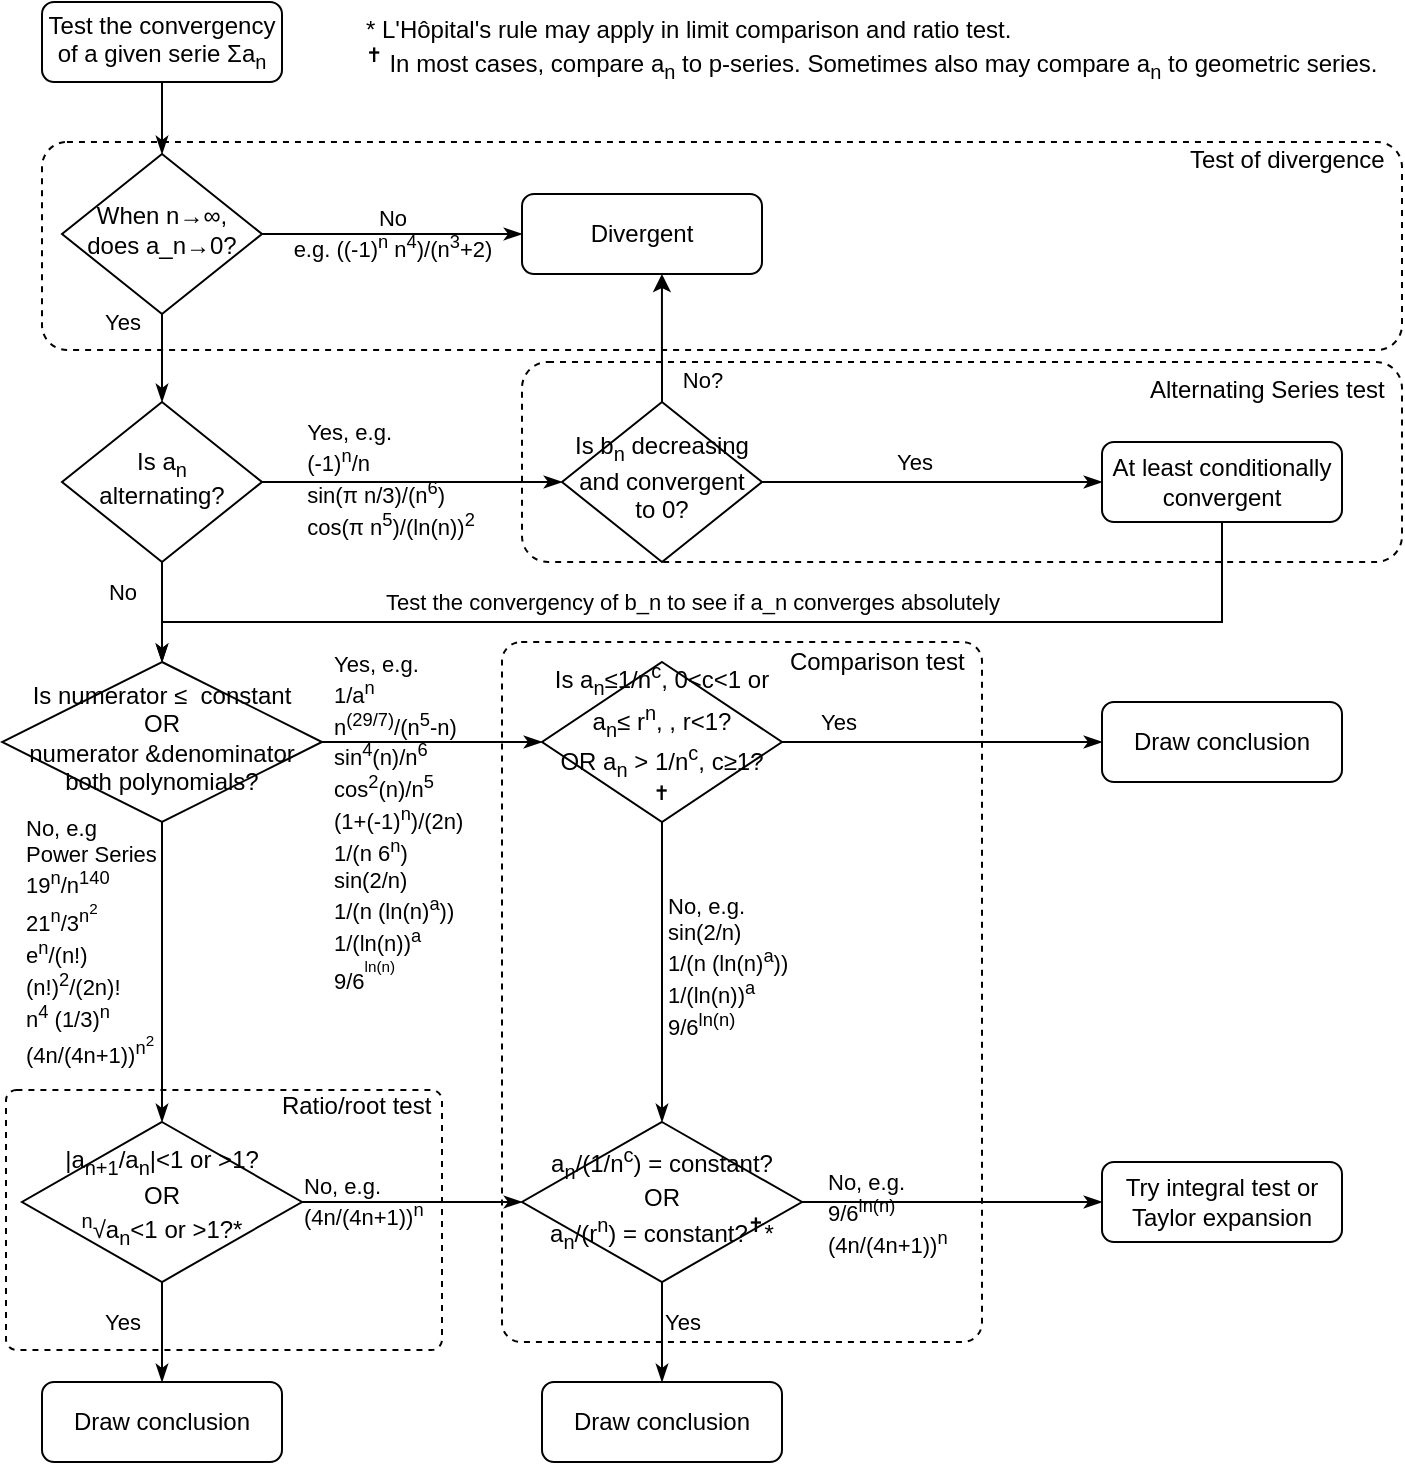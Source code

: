 <mxfile version="17.4.4" type="github">
  <diagram id="C5RBs43oDa-KdzZeNtuy" name="Page-1">
    <mxGraphModel dx="982" dy="656" grid="1" gridSize="10" guides="1" tooltips="1" connect="1" arrows="1" fold="1" page="1" pageScale="1" pageWidth="827" pageHeight="1169" math="0" shadow="0">
      <root>
        <mxCell id="WIyWlLk6GJQsqaUBKTNV-0" />
        <mxCell id="WIyWlLk6GJQsqaUBKTNV-1" parent="WIyWlLk6GJQsqaUBKTNV-0" />
        <mxCell id="axs2mokNIjlGmTJOTkwW-60" value="&lt;div align=&quot;right&quot;&gt;&lt;br&gt;&lt;/div&gt;&lt;div align=&quot;right&quot;&gt;&lt;br&gt;&lt;/div&gt;&lt;div align=&quot;right&quot;&gt;Comparison test &amp;nbsp; &lt;br&gt;&lt;/div&gt;&lt;div align=&quot;right&quot;&gt;&lt;br&gt;&lt;/div&gt;&lt;div align=&quot;right&quot;&gt;&lt;br&gt;&lt;/div&gt;&lt;div align=&quot;right&quot;&gt;&lt;br&gt;&lt;/div&gt;&lt;div align=&quot;right&quot;&gt;&lt;br&gt;&lt;/div&gt;&lt;div align=&quot;right&quot;&gt;&lt;br&gt;&lt;/div&gt;&lt;div align=&quot;right&quot;&gt;&lt;br&gt;&lt;/div&gt;&lt;div align=&quot;right&quot;&gt;&lt;br&gt;&lt;/div&gt;&lt;div align=&quot;right&quot;&gt;&lt;br&gt;&lt;/div&gt;&lt;div align=&quot;right&quot;&gt;&lt;br&gt;&lt;/div&gt;&lt;div align=&quot;right&quot;&gt;&lt;br&gt;&lt;/div&gt;&lt;div align=&quot;right&quot;&gt;&lt;br&gt;&lt;/div&gt;&lt;div align=&quot;right&quot;&gt;&lt;br&gt;&lt;/div&gt;&lt;div align=&quot;right&quot;&gt;&lt;br&gt;&lt;/div&gt;&lt;div align=&quot;right&quot;&gt;&amp;nbsp;&amp;nbsp; &lt;br&gt;&lt;/div&gt;&lt;div align=&quot;right&quot;&gt;&lt;br&gt;&lt;/div&gt;&lt;div align=&quot;right&quot;&gt;&lt;br&gt;&lt;/div&gt;&lt;div align=&quot;right&quot;&gt;&lt;br&gt;&lt;/div&gt;&lt;div align=&quot;right&quot;&gt;&lt;br&gt;&lt;/div&gt;&lt;div align=&quot;right&quot;&gt;&lt;br&gt;&lt;/div&gt;&lt;div align=&quot;right&quot;&gt;&lt;br&gt;&lt;/div&gt;&lt;div align=&quot;right&quot;&gt;&lt;br&gt;&lt;/div&gt;&lt;div&gt;&lt;br&gt;&lt;/div&gt;&lt;div&gt;&lt;br&gt;&lt;/div&gt;&lt;div&gt;&lt;br&gt;&lt;/div&gt;&lt;div&gt;&lt;br&gt;&lt;/div&gt;" style="rounded=1;whiteSpace=wrap;html=1;dashed=1;fillColor=none;align=right;arcSize=4;labelBackgroundColor=none;" vertex="1" parent="WIyWlLk6GJQsqaUBKTNV-1">
          <mxGeometry x="280" y="360" width="240" height="350" as="geometry" />
        </mxCell>
        <mxCell id="axs2mokNIjlGmTJOTkwW-61" value="&lt;div align=&quot;right&quot;&gt;&lt;br&gt;&lt;/div&gt;&lt;div align=&quot;right&quot;&gt;&lt;br&gt;&lt;/div&gt;&lt;div align=&quot;right&quot;&gt;Ratio/root test&amp;nbsp; &lt;br&gt;&lt;/div&gt;&lt;div align=&quot;right&quot;&gt;&lt;br&gt;&lt;/div&gt;&lt;div align=&quot;right&quot;&gt;&lt;br&gt;&lt;/div&gt;&lt;div align=&quot;right&quot;&gt;&lt;br&gt;&lt;/div&gt;&lt;div align=&quot;right&quot;&gt;&lt;br&gt;&lt;/div&gt;&lt;div align=&quot;right&quot;&gt;&lt;br&gt;&lt;/div&gt;&lt;div align=&quot;right&quot;&gt;&lt;br&gt;&lt;/div&gt;&lt;div align=&quot;right&quot;&gt;&lt;br&gt;&lt;/div&gt;&lt;div align=&quot;right&quot;&gt;&lt;br&gt;&lt;/div&gt;&lt;div align=&quot;right&quot;&gt;&lt;br&gt;&lt;/div&gt;&lt;div align=&quot;right&quot;&gt;&lt;br&gt;&lt;/div&gt;" style="rounded=1;whiteSpace=wrap;html=1;dashed=1;fillColor=none;align=right;arcSize=4;labelBackgroundColor=none;" vertex="1" parent="WIyWlLk6GJQsqaUBKTNV-1">
          <mxGeometry x="32" y="584" width="218" height="130" as="geometry" />
        </mxCell>
        <mxCell id="axs2mokNIjlGmTJOTkwW-10" value="&lt;div align=&quot;right&quot;&gt;&lt;br&gt;&lt;/div&gt;&lt;div align=&quot;right&quot;&gt;&lt;br&gt;&lt;/div&gt;&lt;div align=&quot;right&quot;&gt;Alternating Series test&amp;nbsp;&amp;nbsp; &lt;br&gt;&lt;/div&gt;&lt;div align=&quot;right&quot;&gt;&lt;br&gt;&lt;/div&gt;&lt;div align=&quot;right&quot;&gt;&lt;br&gt;&lt;/div&gt;&lt;div align=&quot;right&quot;&gt;&lt;br&gt;&lt;/div&gt;&lt;div align=&quot;right&quot;&gt;&lt;br&gt;&lt;/div&gt;&lt;div align=&quot;right&quot;&gt;&lt;br&gt;&lt;/div&gt;&lt;div align=&quot;right&quot;&gt;&lt;br&gt;&lt;/div&gt;&lt;div align=&quot;right&quot;&gt;&lt;br&gt;&lt;/div&gt;" style="rounded=1;whiteSpace=wrap;html=1;dashed=1;fillColor=none;align=right;arcSize=13;labelBackgroundColor=none;" vertex="1" parent="WIyWlLk6GJQsqaUBKTNV-1">
          <mxGeometry x="290" y="220" width="440" height="100" as="geometry" />
        </mxCell>
        <mxCell id="axs2mokNIjlGmTJOTkwW-2" value="&lt;div align=&quot;right&quot;&gt;&lt;span style=&quot;white-space: pre&quot;&gt;	&lt;/span&gt;&lt;span style=&quot;white-space: pre&quot;&gt;	&lt;/span&gt;&lt;span style=&quot;white-space: pre&quot;&gt;	&lt;/span&gt;&lt;span style=&quot;white-space: pre&quot;&gt;	&lt;/span&gt;&lt;span style=&quot;white-space: pre&quot;&gt;	&lt;/span&gt;&lt;span style=&quot;white-space: pre&quot;&gt;	&lt;/span&gt;&lt;span style=&quot;white-space: pre&quot;&gt;	&lt;/span&gt;&lt;span style=&quot;white-space: pre&quot;&gt;	&lt;/span&gt;&lt;span style=&quot;white-space: pre&quot;&gt;	&lt;/span&gt;&lt;span style=&quot;white-space: pre&quot;&gt;	&lt;/span&gt;&lt;span style=&quot;white-space: pre&quot;&gt;	&lt;/span&gt;&lt;span style=&quot;white-space: pre&quot;&gt;	&lt;/span&gt;&lt;span style=&quot;white-space: pre&quot;&gt;	&lt;/span&gt;&lt;span style=&quot;white-space: pre&quot;&gt;	&lt;/span&gt;&lt;span style=&quot;white-space: pre&quot;&gt;	&lt;/span&gt;&lt;span style=&quot;white-space: pre&quot;&gt;	&lt;/span&gt;&lt;span style=&quot;white-space: pre&quot;&gt;	&lt;/span&gt;&lt;span style=&quot;white-space: pre&quot;&gt;	&lt;/span&gt;Test of divergence&amp;nbsp;&amp;nbsp; &lt;br&gt;&lt;/div&gt;&lt;div align=&quot;right&quot;&gt;&lt;br&gt;&lt;/div&gt;&lt;div align=&quot;right&quot;&gt;&lt;br&gt;&lt;/div&gt;&lt;div align=&quot;right&quot;&gt;&lt;br&gt;&lt;/div&gt;&lt;div align=&quot;right&quot;&gt;&lt;br&gt;&lt;/div&gt;&lt;div align=&quot;right&quot;&gt;&lt;br&gt;&lt;/div&gt;&lt;div align=&quot;right&quot;&gt;&lt;br&gt;&lt;/div&gt;" style="rounded=1;whiteSpace=wrap;html=1;dashed=1;fillColor=none;align=right;arcSize=12;labelBackgroundColor=none;" vertex="1" parent="WIyWlLk6GJQsqaUBKTNV-1">
          <mxGeometry x="50" y="110" width="680" height="104" as="geometry" />
        </mxCell>
        <mxCell id="axs2mokNIjlGmTJOTkwW-26" style="edgeStyle=orthogonalEdgeStyle;rounded=0;orthogonalLoop=1;jettySize=auto;html=1;exitX=0.5;exitY=1;exitDx=0;exitDy=0;endArrow=classicThin;endFill=1;labelBackgroundColor=none;" edge="1" parent="WIyWlLk6GJQsqaUBKTNV-1" source="WIyWlLk6GJQsqaUBKTNV-3" target="WIyWlLk6GJQsqaUBKTNV-6">
          <mxGeometry relative="1" as="geometry" />
        </mxCell>
        <mxCell id="WIyWlLk6GJQsqaUBKTNV-3" value="Test the convergency of a given serie Σa&lt;sub&gt;n&lt;/sub&gt;" style="rounded=1;whiteSpace=wrap;html=1;fontSize=12;glass=0;strokeWidth=1;shadow=0;labelBackgroundColor=none;" parent="WIyWlLk6GJQsqaUBKTNV-1" vertex="1">
          <mxGeometry x="50" y="40" width="120" height="40" as="geometry" />
        </mxCell>
        <mxCell id="axs2mokNIjlGmTJOTkwW-28" style="edgeStyle=orthogonalEdgeStyle;rounded=0;orthogonalLoop=1;jettySize=auto;html=1;exitX=0.5;exitY=1;exitDx=0;exitDy=0;entryX=0.5;entryY=0;entryDx=0;entryDy=0;endArrow=classicThin;endFill=1;labelBackgroundColor=none;" edge="1" parent="WIyWlLk6GJQsqaUBKTNV-1" source="WIyWlLk6GJQsqaUBKTNV-6" target="WIyWlLk6GJQsqaUBKTNV-10">
          <mxGeometry relative="1" as="geometry" />
        </mxCell>
        <mxCell id="axs2mokNIjlGmTJOTkwW-29" value="Yes" style="edgeLabel;html=1;align=center;verticalAlign=middle;resizable=0;points=[];labelBackgroundColor=none;" vertex="1" connectable="0" parent="axs2mokNIjlGmTJOTkwW-28">
          <mxGeometry x="0.733" y="2" relative="1" as="geometry">
            <mxPoint x="-22" y="-34" as="offset" />
          </mxGeometry>
        </mxCell>
        <mxCell id="axs2mokNIjlGmTJOTkwW-70" value="&lt;div&gt;No&lt;/div&gt;&lt;div&gt;e.g. ((-1)&lt;sup&gt;n&lt;/sup&gt; n&lt;sup&gt;4&lt;/sup&gt;)/(n&lt;sup&gt;3&lt;/sup&gt;+2)&lt;/div&gt;" style="edgeStyle=orthogonalEdgeStyle;rounded=0;orthogonalLoop=1;jettySize=auto;html=1;entryX=0;entryY=0.5;entryDx=0;entryDy=0;labelBackgroundColor=none;endArrow=classicThin;endFill=1;" edge="1" parent="WIyWlLk6GJQsqaUBKTNV-1" source="WIyWlLk6GJQsqaUBKTNV-6" target="WIyWlLk6GJQsqaUBKTNV-7">
          <mxGeometry relative="1" as="geometry" />
        </mxCell>
        <mxCell id="WIyWlLk6GJQsqaUBKTNV-6" value="When n→∞, does a_n→0?" style="rhombus;whiteSpace=wrap;html=1;shadow=0;fontFamily=Helvetica;fontSize=12;align=center;strokeWidth=1;spacing=6;spacingTop=-4;labelBackgroundColor=none;" parent="WIyWlLk6GJQsqaUBKTNV-1" vertex="1">
          <mxGeometry x="60" y="116" width="100" height="80" as="geometry" />
        </mxCell>
        <mxCell id="WIyWlLk6GJQsqaUBKTNV-7" value="Divergent" style="rounded=1;whiteSpace=wrap;html=1;fontSize=12;glass=0;strokeWidth=1;shadow=0;labelBackgroundColor=none;" parent="WIyWlLk6GJQsqaUBKTNV-1" vertex="1">
          <mxGeometry x="290" y="136" width="120" height="40" as="geometry" />
        </mxCell>
        <mxCell id="axs2mokNIjlGmTJOTkwW-23" style="edgeStyle=orthogonalEdgeStyle;rounded=0;orthogonalLoop=1;jettySize=auto;html=1;exitX=1;exitY=0.5;exitDx=0;exitDy=0;entryX=0;entryY=0.5;entryDx=0;entryDy=0;endArrow=classicThin;endFill=1;labelBackgroundColor=none;" edge="1" parent="WIyWlLk6GJQsqaUBKTNV-1" source="WIyWlLk6GJQsqaUBKTNV-10" target="axs2mokNIjlGmTJOTkwW-6">
          <mxGeometry relative="1" as="geometry" />
        </mxCell>
        <mxCell id="axs2mokNIjlGmTJOTkwW-25" value="&lt;div align=&quot;left&quot;&gt;Yes, e.g. &lt;/div&gt;&lt;div align=&quot;left&quot;&gt;(-1)&lt;sup&gt;n&lt;/sup&gt;/n&lt;/div&gt;&lt;div align=&quot;left&quot;&gt;sin(π n/3)/(n&lt;sup&gt;6&lt;/sup&gt;)&lt;/div&gt;&lt;div align=&quot;left&quot;&gt;cos(π n&lt;sup&gt;5&lt;/sup&gt;)/(ln(n))&lt;sup&gt;2&lt;/sup&gt;&lt;br&gt;&lt;/div&gt;" style="edgeLabel;html=1;align=center;verticalAlign=middle;resizable=0;points=[];labelBackgroundColor=none;" vertex="1" connectable="0" parent="axs2mokNIjlGmTJOTkwW-23">
          <mxGeometry x="-0.153" relative="1" as="geometry">
            <mxPoint y="-1" as="offset" />
          </mxGeometry>
        </mxCell>
        <mxCell id="axs2mokNIjlGmTJOTkwW-30" style="edgeStyle=orthogonalEdgeStyle;rounded=0;orthogonalLoop=1;jettySize=auto;html=1;exitX=0.5;exitY=1;exitDx=0;exitDy=0;entryX=0.5;entryY=0;entryDx=0;entryDy=0;endArrow=classicThin;endFill=1;labelBackgroundColor=none;" edge="1" parent="WIyWlLk6GJQsqaUBKTNV-1" source="WIyWlLk6GJQsqaUBKTNV-10" target="axs2mokNIjlGmTJOTkwW-12">
          <mxGeometry relative="1" as="geometry" />
        </mxCell>
        <mxCell id="axs2mokNIjlGmTJOTkwW-33" value="No" style="edgeLabel;html=1;align=center;verticalAlign=middle;resizable=0;points=[];labelBackgroundColor=none;" vertex="1" connectable="0" parent="axs2mokNIjlGmTJOTkwW-30">
          <mxGeometry x="-0.4" y="2" relative="1" as="geometry">
            <mxPoint x="-22" as="offset" />
          </mxGeometry>
        </mxCell>
        <mxCell id="WIyWlLk6GJQsqaUBKTNV-10" value="Is a&lt;sub&gt;n&lt;/sub&gt; alternating?" style="rhombus;whiteSpace=wrap;html=1;shadow=0;fontFamily=Helvetica;fontSize=12;align=center;strokeWidth=1;spacing=6;spacingTop=-4;labelBackgroundColor=none;" parent="WIyWlLk6GJQsqaUBKTNV-1" vertex="1">
          <mxGeometry x="60" y="240" width="100" height="80" as="geometry" />
        </mxCell>
        <mxCell id="axs2mokNIjlGmTJOTkwW-31" style="edgeStyle=orthogonalEdgeStyle;rounded=0;orthogonalLoop=1;jettySize=auto;html=1;exitX=0.5;exitY=1;exitDx=0;exitDy=0;entryX=0.5;entryY=0;entryDx=0;entryDy=0;endArrow=classicThin;endFill=1;labelBackgroundColor=none;" edge="1" parent="WIyWlLk6GJQsqaUBKTNV-1" source="WIyWlLk6GJQsqaUBKTNV-12" target="axs2mokNIjlGmTJOTkwW-12">
          <mxGeometry relative="1" as="geometry">
            <Array as="points">
              <mxPoint x="640" y="350" />
              <mxPoint x="110" y="350" />
            </Array>
          </mxGeometry>
        </mxCell>
        <mxCell id="axs2mokNIjlGmTJOTkwW-32" value="Test the convergency of b_n to see if a_n converges absolutely" style="edgeLabel;html=1;align=center;verticalAlign=middle;resizable=0;points=[];labelBackgroundColor=none;" vertex="1" connectable="0" parent="axs2mokNIjlGmTJOTkwW-31">
          <mxGeometry x="0.131" y="1" relative="1" as="geometry">
            <mxPoint x="24" y="-11" as="offset" />
          </mxGeometry>
        </mxCell>
        <mxCell id="WIyWlLk6GJQsqaUBKTNV-12" value="At least conditionally convergent" style="rounded=1;whiteSpace=wrap;html=1;fontSize=12;glass=0;strokeWidth=1;shadow=0;labelBackgroundColor=none;" parent="WIyWlLk6GJQsqaUBKTNV-1" vertex="1">
          <mxGeometry x="580" y="260" width="120" height="40" as="geometry" />
        </mxCell>
        <mxCell id="axs2mokNIjlGmTJOTkwW-7" value="Yes" style="edgeStyle=orthogonalEdgeStyle;rounded=0;orthogonalLoop=1;jettySize=auto;html=1;exitX=1;exitY=0.5;exitDx=0;exitDy=0;endArrow=classicThin;endFill=1;labelBackgroundColor=none;" edge="1" parent="WIyWlLk6GJQsqaUBKTNV-1" source="axs2mokNIjlGmTJOTkwW-6" target="WIyWlLk6GJQsqaUBKTNV-12">
          <mxGeometry x="-0.111" y="10" relative="1" as="geometry">
            <mxPoint as="offset" />
          </mxGeometry>
        </mxCell>
        <mxCell id="axs2mokNIjlGmTJOTkwW-8" style="edgeStyle=orthogonalEdgeStyle;rounded=0;orthogonalLoop=1;jettySize=auto;html=1;exitX=0.5;exitY=0;exitDx=0;exitDy=0;entryX=0.583;entryY=1;entryDx=0;entryDy=0;entryPerimeter=0;labelBackgroundColor=none;" edge="1" parent="WIyWlLk6GJQsqaUBKTNV-1" source="axs2mokNIjlGmTJOTkwW-6" target="WIyWlLk6GJQsqaUBKTNV-7">
          <mxGeometry relative="1" as="geometry">
            <mxPoint x="360" y="420" as="targetPoint" />
          </mxGeometry>
        </mxCell>
        <mxCell id="axs2mokNIjlGmTJOTkwW-9" value="No?" style="edgeLabel;html=1;align=center;verticalAlign=middle;resizable=0;points=[];labelBackgroundColor=none;" vertex="1" connectable="0" parent="axs2mokNIjlGmTJOTkwW-8">
          <mxGeometry x="-0.367" y="-2" relative="1" as="geometry">
            <mxPoint x="18" y="9" as="offset" />
          </mxGeometry>
        </mxCell>
        <mxCell id="axs2mokNIjlGmTJOTkwW-6" value="Is b&lt;sub&gt;n&lt;/sub&gt; decreasing and convergent to 0?" style="rhombus;whiteSpace=wrap;html=1;shadow=0;fontFamily=Helvetica;fontSize=12;align=center;strokeWidth=1;spacing=6;spacingTop=-4;labelBackgroundColor=none;" vertex="1" parent="WIyWlLk6GJQsqaUBKTNV-1">
          <mxGeometry x="310" y="240" width="100" height="80" as="geometry" />
        </mxCell>
        <mxCell id="axs2mokNIjlGmTJOTkwW-18" style="edgeStyle=orthogonalEdgeStyle;rounded=0;orthogonalLoop=1;jettySize=auto;html=1;exitX=1;exitY=0.5;exitDx=0;exitDy=0;endArrow=classicThin;endFill=1;labelBackgroundColor=none;" edge="1" parent="WIyWlLk6GJQsqaUBKTNV-1" source="axs2mokNIjlGmTJOTkwW-12" target="axs2mokNIjlGmTJOTkwW-17">
          <mxGeometry relative="1" as="geometry" />
        </mxCell>
        <mxCell id="axs2mokNIjlGmTJOTkwW-34" value="&lt;div&gt;Yes, e.g.&lt;/div&gt;&lt;div&gt;1/a&lt;sup&gt;n&lt;/sup&gt;&lt;br&gt;&lt;/div&gt;&lt;div&gt;n&lt;sup&gt;(29/7)&lt;/sup&gt;/(n&lt;sup&gt;5&lt;/sup&gt;-n)&lt;/div&gt;&lt;div&gt;sin&lt;sup&gt;4&lt;/sup&gt;(n)/n&lt;sup&gt;6&lt;/sup&gt;&lt;/div&gt;&lt;div&gt;cos&lt;sup&gt;2&lt;/sup&gt;(n)/n&lt;sup&gt;5&lt;/sup&gt;&lt;/div&gt;&lt;div&gt;(1+(-1)&lt;sup&gt;n&lt;/sup&gt;)/(2n)&lt;br&gt;&lt;/div&gt;&lt;div&gt;1/(n 6&lt;sup&gt;n&lt;/sup&gt;)&lt;/div&gt;&lt;div&gt;sin(2/n)&lt;/div&gt;&lt;div&gt;1/(n (ln(n)&lt;sup&gt;a&lt;/sup&gt;))&lt;/div&gt;&lt;div&gt;1/(ln(n))&lt;sup&gt;a&lt;/sup&gt;&lt;br&gt;9/6&lt;sup&gt;&lt;sup&gt;ln(n)&lt;/sup&gt;&lt;/sup&gt;&lt;/div&gt;" style="edgeLabel;html=1;align=left;verticalAlign=middle;resizable=0;points=[];labelBackgroundColor=none;" vertex="1" connectable="0" parent="axs2mokNIjlGmTJOTkwW-18">
          <mxGeometry x="-0.224" y="2" relative="1" as="geometry">
            <mxPoint x="-39" y="42" as="offset" />
          </mxGeometry>
        </mxCell>
        <mxCell id="axs2mokNIjlGmTJOTkwW-39" style="edgeStyle=orthogonalEdgeStyle;rounded=0;orthogonalLoop=1;jettySize=auto;html=1;exitX=0.5;exitY=1;exitDx=0;exitDy=0;endArrow=classicThin;endFill=1;labelBackgroundColor=none;" edge="1" parent="WIyWlLk6GJQsqaUBKTNV-1" source="axs2mokNIjlGmTJOTkwW-12" target="axs2mokNIjlGmTJOTkwW-38">
          <mxGeometry relative="1" as="geometry" />
        </mxCell>
        <mxCell id="axs2mokNIjlGmTJOTkwW-45" value="&lt;div&gt;No, e.g&lt;/div&gt;&lt;div&gt;Power Series&lt;br&gt; &lt;/div&gt;&lt;div&gt;19&lt;sup&gt;n&lt;/sup&gt;/n&lt;sup&gt;140&lt;/sup&gt;&lt;/div&gt;&lt;div&gt;21&lt;sup&gt;n&lt;/sup&gt;/3&lt;sup&gt;n&lt;sup&gt;2&lt;/sup&gt;&lt;/sup&gt;&lt;/div&gt;&lt;div&gt;e&lt;sup&gt;n&lt;/sup&gt;/(n!)&lt;br&gt;&lt;/div&gt;&lt;div&gt;(n!)&lt;sup&gt;2&lt;/sup&gt;/(2n)!&lt;/div&gt;&lt;div&gt;n&lt;sup&gt;4&lt;/sup&gt; (1/3)&lt;sup&gt;n&lt;/sup&gt;&lt;/div&gt;&lt;div&gt;(4n/(4n+1))&lt;sup&gt;n&lt;sup&gt;2&lt;/sup&gt;&lt;/sup&gt;&lt;br&gt;&lt;/div&gt;" style="edgeLabel;html=1;align=left;verticalAlign=middle;resizable=0;points=[];labelBackgroundColor=none;" vertex="1" connectable="0" parent="axs2mokNIjlGmTJOTkwW-39">
          <mxGeometry x="-0.26" y="2" relative="1" as="geometry">
            <mxPoint x="-72" y="4" as="offset" />
          </mxGeometry>
        </mxCell>
        <mxCell id="axs2mokNIjlGmTJOTkwW-12" value="&lt;div&gt;Is numerator ≤&amp;nbsp; constant&lt;/div&gt;&lt;div&gt;OR&lt;/div&gt;&lt;div&gt; numerator &amp;amp;denominator both polynomials?&lt;/div&gt;" style="rhombus;whiteSpace=wrap;html=1;shadow=0;fontFamily=Helvetica;fontSize=12;align=center;strokeWidth=1;spacing=6;spacingTop=-4;labelBackgroundColor=none;" vertex="1" parent="WIyWlLk6GJQsqaUBKTNV-1">
          <mxGeometry x="30" y="370" width="160" height="80" as="geometry" />
        </mxCell>
        <mxCell id="axs2mokNIjlGmTJOTkwW-40" style="edgeStyle=orthogonalEdgeStyle;rounded=0;orthogonalLoop=1;jettySize=auto;html=1;exitX=0.5;exitY=1;exitDx=0;exitDy=0;endArrow=classicThin;endFill=1;labelBackgroundColor=none;" edge="1" parent="WIyWlLk6GJQsqaUBKTNV-1" source="axs2mokNIjlGmTJOTkwW-17" target="axs2mokNIjlGmTJOTkwW-35">
          <mxGeometry relative="1" as="geometry" />
        </mxCell>
        <mxCell id="axs2mokNIjlGmTJOTkwW-41" value="&lt;div&gt;No, e.g.&lt;/div&gt;&lt;div&gt;sin(2/n)&lt;/div&gt;&lt;div&gt;1/(n (ln(n)&lt;sup&gt;a&lt;/sup&gt;))&lt;/div&gt;&lt;div&gt;1/(ln(n))&lt;sup&gt;a&lt;/sup&gt;&lt;/div&gt;&lt;div&gt;9/6&lt;sup&gt;ln(n)&lt;/sup&gt;&lt;/div&gt;" style="edgeLabel;html=1;align=left;verticalAlign=middle;resizable=0;points=[];labelBackgroundColor=none;" vertex="1" connectable="0" parent="axs2mokNIjlGmTJOTkwW-40">
          <mxGeometry x="-0.04" y="1" relative="1" as="geometry">
            <mxPoint as="offset" />
          </mxGeometry>
        </mxCell>
        <mxCell id="axs2mokNIjlGmTJOTkwW-54" value="Yes" style="edgeStyle=orthogonalEdgeStyle;rounded=0;orthogonalLoop=1;jettySize=auto;html=1;exitX=1;exitY=0.5;exitDx=0;exitDy=0;entryX=0;entryY=0.5;entryDx=0;entryDy=0;endArrow=classicThin;endFill=1;labelBackgroundColor=none;" edge="1" parent="WIyWlLk6GJQsqaUBKTNV-1" source="axs2mokNIjlGmTJOTkwW-17" target="axs2mokNIjlGmTJOTkwW-53">
          <mxGeometry x="-0.647" y="10" relative="1" as="geometry">
            <mxPoint as="offset" />
          </mxGeometry>
        </mxCell>
        <mxCell id="axs2mokNIjlGmTJOTkwW-17" value="&lt;div&gt;Is a&lt;sub&gt;n&lt;/sub&gt;≤1/n&lt;sup&gt;c&lt;/sup&gt;, 0&amp;lt;c&amp;lt;1 or a&lt;sub&gt;n&lt;/sub&gt;≤ r&lt;sup&gt;n&lt;/sup&gt;, , r&amp;lt;1?&lt;/div&gt;&lt;div&gt;OR a&lt;sub&gt;n&lt;/sub&gt; &amp;gt; 1/n&lt;sup&gt;c&lt;/sup&gt;, c≥1?&lt;sup&gt; ✝&lt;/sup&gt;&lt;/div&gt;" style="rhombus;whiteSpace=wrap;html=1;shadow=0;fontFamily=Helvetica;fontSize=12;align=center;strokeWidth=1;spacing=6;spacingTop=-4;labelBackgroundColor=none;" vertex="1" parent="WIyWlLk6GJQsqaUBKTNV-1">
          <mxGeometry x="300" y="370" width="120" height="80" as="geometry" />
        </mxCell>
        <mxCell id="axs2mokNIjlGmTJOTkwW-51" style="edgeStyle=orthogonalEdgeStyle;rounded=0;orthogonalLoop=1;jettySize=auto;html=1;exitX=1;exitY=0.5;exitDx=0;exitDy=0;entryX=0;entryY=0.5;entryDx=0;entryDy=0;endArrow=classicThin;endFill=1;labelBackgroundColor=none;" edge="1" parent="WIyWlLk6GJQsqaUBKTNV-1" source="axs2mokNIjlGmTJOTkwW-35" target="axs2mokNIjlGmTJOTkwW-50">
          <mxGeometry relative="1" as="geometry" />
        </mxCell>
        <mxCell id="axs2mokNIjlGmTJOTkwW-52" value="&lt;div&gt;No, e.g. &lt;br&gt;&lt;/div&gt;&lt;div&gt;9/6&lt;sup&gt;ln(n)&lt;/sup&gt;&lt;br&gt;&lt;div&gt;(4n/(4n+1))&lt;sup&gt;n&lt;/sup&gt;&lt;/div&gt;&lt;/div&gt;" style="edgeLabel;html=1;align=left;verticalAlign=middle;resizable=0;points=[];labelBackgroundColor=none;" vertex="1" connectable="0" parent="axs2mokNIjlGmTJOTkwW-51">
          <mxGeometry x="-0.075" y="-1" relative="1" as="geometry">
            <mxPoint x="-59" y="5" as="offset" />
          </mxGeometry>
        </mxCell>
        <mxCell id="axs2mokNIjlGmTJOTkwW-59" value="&lt;div&gt;Yes&lt;/div&gt;" style="edgeStyle=orthogonalEdgeStyle;rounded=0;orthogonalLoop=1;jettySize=auto;html=1;exitX=0.5;exitY=1;exitDx=0;exitDy=0;entryX=0.5;entryY=0;entryDx=0;entryDy=0;endArrow=classicThin;endFill=1;labelBackgroundColor=none;" edge="1" parent="WIyWlLk6GJQsqaUBKTNV-1" source="axs2mokNIjlGmTJOTkwW-35" target="axs2mokNIjlGmTJOTkwW-58">
          <mxGeometry x="-0.2" y="10" relative="1" as="geometry">
            <Array as="points">
              <mxPoint x="360" y="700" />
              <mxPoint x="360" y="700" />
            </Array>
            <mxPoint as="offset" />
          </mxGeometry>
        </mxCell>
        <mxCell id="axs2mokNIjlGmTJOTkwW-35" value="&lt;div&gt;a&lt;sub&gt;n&lt;/sub&gt;/(1/n&lt;sup&gt;c&lt;/sup&gt;) = constant?&lt;/div&gt;&lt;div&gt;OR&lt;br&gt;&lt;/div&gt;&lt;div&gt;a&lt;sub&gt;n&lt;/sub&gt;/(r&lt;sup&gt;n&lt;/sup&gt;) = constant?&lt;sup&gt;✝&lt;/sup&gt;*&lt;br&gt;&lt;/div&gt;" style="rhombus;whiteSpace=wrap;html=1;shadow=0;fontFamily=Helvetica;fontSize=12;align=center;strokeWidth=1;spacing=6;spacingTop=-4;labelBackgroundColor=none;" vertex="1" parent="WIyWlLk6GJQsqaUBKTNV-1">
          <mxGeometry x="290" y="600" width="140" height="80" as="geometry" />
        </mxCell>
        <mxCell id="axs2mokNIjlGmTJOTkwW-43" style="edgeStyle=orthogonalEdgeStyle;rounded=0;orthogonalLoop=1;jettySize=auto;html=1;exitX=1;exitY=0.5;exitDx=0;exitDy=0;entryX=0;entryY=0.5;entryDx=0;entryDy=0;endArrow=classicThin;endFill=1;labelBackgroundColor=none;" edge="1" parent="WIyWlLk6GJQsqaUBKTNV-1" source="axs2mokNIjlGmTJOTkwW-38" target="axs2mokNIjlGmTJOTkwW-35">
          <mxGeometry relative="1" as="geometry">
            <mxPoint x="240" y="640" as="targetPoint" />
          </mxGeometry>
        </mxCell>
        <mxCell id="axs2mokNIjlGmTJOTkwW-44" value="&lt;div&gt;No, e.g.&lt;/div&gt;&lt;div&gt;(4n/(4n+1))&lt;sup&gt;n&lt;/sup&gt;&lt;/div&gt;" style="edgeLabel;html=1;align=left;verticalAlign=middle;resizable=0;points=[];labelBackgroundColor=none;" vertex="1" connectable="0" parent="axs2mokNIjlGmTJOTkwW-43">
          <mxGeometry x="-0.171" y="-1" relative="1" as="geometry">
            <mxPoint x="-47" y="-1" as="offset" />
          </mxGeometry>
        </mxCell>
        <mxCell id="axs2mokNIjlGmTJOTkwW-56" style="edgeStyle=orthogonalEdgeStyle;rounded=0;orthogonalLoop=1;jettySize=auto;html=1;exitX=0.5;exitY=1;exitDx=0;exitDy=0;entryX=0.5;entryY=0;entryDx=0;entryDy=0;endArrow=classicThin;endFill=1;labelBackgroundColor=none;" edge="1" parent="WIyWlLk6GJQsqaUBKTNV-1" source="axs2mokNIjlGmTJOTkwW-38" target="axs2mokNIjlGmTJOTkwW-55">
          <mxGeometry relative="1" as="geometry" />
        </mxCell>
        <mxCell id="axs2mokNIjlGmTJOTkwW-57" value="Yes" style="edgeLabel;html=1;align=center;verticalAlign=middle;resizable=0;points=[];labelBackgroundColor=none;" vertex="1" connectable="0" parent="axs2mokNIjlGmTJOTkwW-56">
          <mxGeometry x="0.08" y="2" relative="1" as="geometry">
            <mxPoint x="-22" y="-7" as="offset" />
          </mxGeometry>
        </mxCell>
        <mxCell id="axs2mokNIjlGmTJOTkwW-38" value="&lt;div&gt;|a&lt;sub&gt;n+1&lt;/sub&gt;/a&lt;sub&gt;n&lt;/sub&gt;|&amp;lt;1 or &amp;gt;1?&lt;/div&gt;&lt;div&gt;OR&lt;/div&gt;&lt;div&gt; &lt;sup&gt;n&lt;/sup&gt;√a&lt;sub&gt;n&lt;/sub&gt;&amp;lt;1 or &amp;gt;1?*&lt;/div&gt;" style="rhombus;whiteSpace=wrap;html=1;shadow=0;fontFamily=Helvetica;fontSize=12;align=center;strokeWidth=1;spacing=6;spacingTop=-4;labelBackgroundColor=none;" vertex="1" parent="WIyWlLk6GJQsqaUBKTNV-1">
          <mxGeometry x="40" y="600" width="140" height="80" as="geometry" />
        </mxCell>
        <mxCell id="axs2mokNIjlGmTJOTkwW-50" value="Try integral test or Taylor expansion" style="rounded=1;whiteSpace=wrap;html=1;fontSize=12;glass=0;strokeWidth=1;shadow=0;labelBackgroundColor=none;" vertex="1" parent="WIyWlLk6GJQsqaUBKTNV-1">
          <mxGeometry x="580" y="620" width="120" height="40" as="geometry" />
        </mxCell>
        <mxCell id="axs2mokNIjlGmTJOTkwW-53" value="Draw conclusion" style="rounded=1;whiteSpace=wrap;html=1;fontSize=12;glass=0;strokeWidth=1;shadow=0;labelBackgroundColor=none;" vertex="1" parent="WIyWlLk6GJQsqaUBKTNV-1">
          <mxGeometry x="580" y="390" width="120" height="40" as="geometry" />
        </mxCell>
        <mxCell id="axs2mokNIjlGmTJOTkwW-55" value="Draw conclusion" style="rounded=1;whiteSpace=wrap;html=1;fontSize=12;glass=0;strokeWidth=1;shadow=0;labelBackgroundColor=none;" vertex="1" parent="WIyWlLk6GJQsqaUBKTNV-1">
          <mxGeometry x="50" y="730" width="120" height="40" as="geometry" />
        </mxCell>
        <mxCell id="axs2mokNIjlGmTJOTkwW-58" value="Draw conclusion" style="rounded=1;whiteSpace=wrap;html=1;fontSize=12;glass=0;strokeWidth=1;shadow=0;labelBackgroundColor=none;" vertex="1" parent="WIyWlLk6GJQsqaUBKTNV-1">
          <mxGeometry x="300" y="730" width="120" height="40" as="geometry" />
        </mxCell>
        <mxCell id="axs2mokNIjlGmTJOTkwW-68" value="&lt;div&gt;* L&#39;Hôpital&#39;s rule may apply in limit comparison and ratio test.&lt;/div&gt;&lt;div&gt;&lt;sup&gt;✝&lt;/sup&gt; In most cases, compare a&lt;sub&gt;n&lt;/sub&gt; to p-series. Sometimes also may compare a&lt;sub&gt;n&lt;/sub&gt; to geometric series.&lt;br&gt;&lt;/div&gt;" style="text;whiteSpace=wrap;html=1;" vertex="1" parent="WIyWlLk6GJQsqaUBKTNV-1">
          <mxGeometry x="210" y="40" width="520" height="30" as="geometry" />
        </mxCell>
      </root>
    </mxGraphModel>
  </diagram>
</mxfile>
